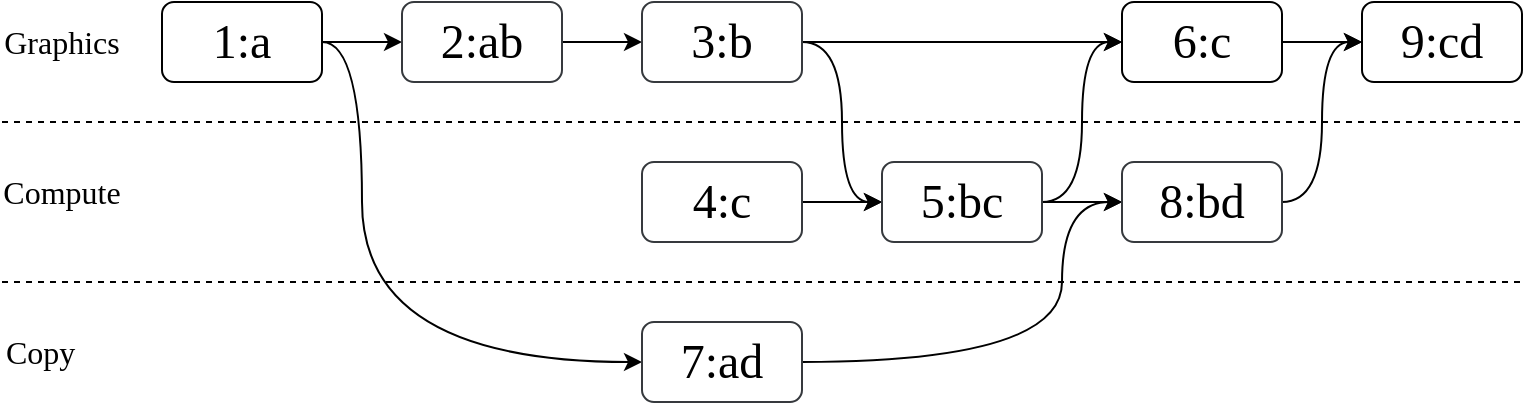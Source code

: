 <mxfile version="23.0.2" type="github">
  <diagram name="第 1 页" id="9Wy57vLdWNZvY6cCVtTI">
    <mxGraphModel dx="2714" dy="1469" grid="1" gridSize="10" guides="1" tooltips="1" connect="1" arrows="1" fold="1" page="1" pageScale="1" pageWidth="1169" pageHeight="827" math="0" shadow="0">
      <root>
        <mxCell id="0" />
        <mxCell id="1" parent="0" />
        <mxCell id="MBymmYlp3hh2KS27ztZ8-3" value="" style="edgeStyle=orthogonalEdgeStyle;rounded=0;orthogonalLoop=1;jettySize=auto;html=1;" parent="1" source="MBymmYlp3hh2KS27ztZ8-1" target="MBymmYlp3hh2KS27ztZ8-2" edge="1">
          <mxGeometry relative="1" as="geometry" />
        </mxCell>
        <mxCell id="e2LnPuanKAm1eNY4E1Dq-16" style="edgeStyle=orthogonalEdgeStyle;rounded=0;orthogonalLoop=1;jettySize=auto;html=1;exitX=1;exitY=0.5;exitDx=0;exitDy=0;entryX=0;entryY=0.5;entryDx=0;entryDy=0;curved=1;" parent="1" source="MBymmYlp3hh2KS27ztZ8-1" target="e2LnPuanKAm1eNY4E1Dq-3" edge="1">
          <mxGeometry relative="1" as="geometry">
            <Array as="points">
              <mxPoint x="300" y="180" />
              <mxPoint x="300" y="340" />
            </Array>
          </mxGeometry>
        </mxCell>
        <mxCell id="MBymmYlp3hh2KS27ztZ8-1" value="1:a" style="rounded=1;whiteSpace=wrap;html=1;fontFamily=Times New Roman;fontSize=24;" parent="1" vertex="1">
          <mxGeometry x="200" y="160" width="80" height="40" as="geometry" />
        </mxCell>
        <mxCell id="MBymmYlp3hh2KS27ztZ8-5" value="" style="edgeStyle=orthogonalEdgeStyle;rounded=0;orthogonalLoop=1;jettySize=auto;html=1;" parent="1" source="MBymmYlp3hh2KS27ztZ8-2" target="MBymmYlp3hh2KS27ztZ8-4" edge="1">
          <mxGeometry relative="1" as="geometry" />
        </mxCell>
        <mxCell id="MBymmYlp3hh2KS27ztZ8-2" value="2:ab" style="rounded=1;whiteSpace=wrap;html=1;fontFamily=Times New Roman;fontSize=24;labelBackgroundColor=none;fillColor=none;strokeColor=#36393d;" parent="1" vertex="1">
          <mxGeometry x="320" y="160" width="80" height="40" as="geometry" />
        </mxCell>
        <mxCell id="MBymmYlp3hh2KS27ztZ8-7" value="" style="edgeStyle=orthogonalEdgeStyle;rounded=0;orthogonalLoop=1;jettySize=auto;html=1;" parent="1" source="MBymmYlp3hh2KS27ztZ8-4" target="MBymmYlp3hh2KS27ztZ8-6" edge="1">
          <mxGeometry relative="1" as="geometry" />
        </mxCell>
        <mxCell id="e2LnPuanKAm1eNY4E1Dq-8" style="edgeStyle=orthogonalEdgeStyle;rounded=0;orthogonalLoop=1;jettySize=auto;html=1;exitX=1;exitY=0.5;exitDx=0;exitDy=0;entryX=0;entryY=0.5;entryDx=0;entryDy=0;curved=1;" parent="1" source="MBymmYlp3hh2KS27ztZ8-4" target="MBymmYlp3hh2KS27ztZ8-9" edge="1">
          <mxGeometry relative="1" as="geometry" />
        </mxCell>
        <mxCell id="MBymmYlp3hh2KS27ztZ8-4" value="3:b" style="rounded=1;whiteSpace=wrap;html=1;fontFamily=Times New Roman;fontSize=24;fillColor=none;strokeColor=#36393d;" parent="1" vertex="1">
          <mxGeometry x="440" y="160" width="80" height="40" as="geometry" />
        </mxCell>
        <mxCell id="e2LnPuanKAm1eNY4E1Dq-11" value="" style="edgeStyle=orthogonalEdgeStyle;rounded=0;orthogonalLoop=1;jettySize=auto;html=1;" parent="1" source="MBymmYlp3hh2KS27ztZ8-6" target="e2LnPuanKAm1eNY4E1Dq-7" edge="1">
          <mxGeometry relative="1" as="geometry" />
        </mxCell>
        <mxCell id="MBymmYlp3hh2KS27ztZ8-6" value="6:c" style="rounded=1;whiteSpace=wrap;html=1;fontFamily=Times New Roman;fontSize=24;" parent="1" vertex="1">
          <mxGeometry x="680" y="160" width="80" height="40" as="geometry" />
        </mxCell>
        <mxCell id="MBymmYlp3hh2KS27ztZ8-10" value="" style="edgeStyle=orthogonalEdgeStyle;rounded=0;orthogonalLoop=1;jettySize=auto;html=1;" parent="1" source="MBymmYlp3hh2KS27ztZ8-8" target="MBymmYlp3hh2KS27ztZ8-9" edge="1">
          <mxGeometry relative="1" as="geometry" />
        </mxCell>
        <mxCell id="MBymmYlp3hh2KS27ztZ8-8" value="4:c" style="rounded=1;whiteSpace=wrap;html=1;fontFamily=Times New Roman;fontSize=24;fillColor=none;strokeColor=#36393d;" parent="1" vertex="1">
          <mxGeometry x="440" y="240" width="80" height="40" as="geometry" />
        </mxCell>
        <mxCell id="MBymmYlp3hh2KS27ztZ8-13" style="edgeStyle=orthogonalEdgeStyle;rounded=0;orthogonalLoop=1;jettySize=auto;html=1;entryX=0;entryY=0.5;entryDx=0;entryDy=0;curved=1;" parent="1" source="MBymmYlp3hh2KS27ztZ8-9" target="MBymmYlp3hh2KS27ztZ8-6" edge="1">
          <mxGeometry relative="1" as="geometry" />
        </mxCell>
        <mxCell id="e2LnPuanKAm1eNY4E1Dq-12" value="" style="edgeStyle=orthogonalEdgeStyle;rounded=0;orthogonalLoop=1;jettySize=auto;html=1;" parent="1" source="MBymmYlp3hh2KS27ztZ8-9" target="e2LnPuanKAm1eNY4E1Dq-10" edge="1">
          <mxGeometry relative="1" as="geometry" />
        </mxCell>
        <mxCell id="MBymmYlp3hh2KS27ztZ8-9" value="5:bc" style="rounded=1;whiteSpace=wrap;html=1;fontFamily=Times New Roman;fontSize=24;fillColor=none;strokeColor=#36393d;" parent="1" vertex="1">
          <mxGeometry x="560" y="240" width="80" height="40" as="geometry" />
        </mxCell>
        <mxCell id="MBymmYlp3hh2KS27ztZ8-15" value="" style="endArrow=none;dashed=1;html=1;rounded=0;" parent="1" edge="1">
          <mxGeometry width="50" height="50" relative="1" as="geometry">
            <mxPoint x="120" y="220" as="sourcePoint" />
            <mxPoint x="880" y="220" as="targetPoint" />
          </mxGeometry>
        </mxCell>
        <mxCell id="MBymmYlp3hh2KS27ztZ8-16" value="Graphics" style="text;html=1;strokeColor=none;fillColor=none;align=center;verticalAlign=middle;whiteSpace=wrap;rounded=0;fontFamily=Times New Roman;fontSize=16;" parent="1" vertex="1">
          <mxGeometry x="120" y="165" width="60" height="30" as="geometry" />
        </mxCell>
        <mxCell id="MBymmYlp3hh2KS27ztZ8-17" value="Compute" style="text;html=1;strokeColor=none;fillColor=none;align=center;verticalAlign=middle;whiteSpace=wrap;rounded=0;fontFamily=Times New Roman;fontSize=16;" parent="1" vertex="1">
          <mxGeometry x="120" y="240" width="60" height="30" as="geometry" />
        </mxCell>
        <mxCell id="e2LnPuanKAm1eNY4E1Dq-14" style="edgeStyle=orthogonalEdgeStyle;rounded=0;orthogonalLoop=1;jettySize=auto;html=1;entryX=0;entryY=0.5;entryDx=0;entryDy=0;curved=1;" parent="1" source="e2LnPuanKAm1eNY4E1Dq-3" target="e2LnPuanKAm1eNY4E1Dq-10" edge="1">
          <mxGeometry relative="1" as="geometry">
            <Array as="points">
              <mxPoint x="650" y="340" />
              <mxPoint x="650" y="260" />
            </Array>
          </mxGeometry>
        </mxCell>
        <mxCell id="e2LnPuanKAm1eNY4E1Dq-3" value="7:ad" style="rounded=1;whiteSpace=wrap;html=1;fontFamily=Times New Roman;fontSize=24;fillColor=none;strokeColor=#36393d;" parent="1" vertex="1">
          <mxGeometry x="440" y="320" width="80" height="40" as="geometry" />
        </mxCell>
        <mxCell id="e2LnPuanKAm1eNY4E1Dq-4" value="" style="endArrow=none;dashed=1;html=1;rounded=0;" parent="1" edge="1">
          <mxGeometry width="50" height="50" relative="1" as="geometry">
            <mxPoint x="120" y="300" as="sourcePoint" />
            <mxPoint x="880" y="300" as="targetPoint" />
          </mxGeometry>
        </mxCell>
        <mxCell id="e2LnPuanKAm1eNY4E1Dq-5" value="Copy" style="text;html=1;strokeColor=none;fillColor=none;align=left;verticalAlign=middle;whiteSpace=wrap;rounded=0;fontFamily=Times New Roman;fontSize=16;" parent="1" vertex="1">
          <mxGeometry x="120" y="320" width="60" height="30" as="geometry" />
        </mxCell>
        <mxCell id="e2LnPuanKAm1eNY4E1Dq-7" value="9:cd" style="rounded=1;whiteSpace=wrap;html=1;fontFamily=Times New Roman;fontSize=24;" parent="1" vertex="1">
          <mxGeometry x="800" y="160" width="80" height="40" as="geometry" />
        </mxCell>
        <mxCell id="e2LnPuanKAm1eNY4E1Dq-13" style="edgeStyle=orthogonalEdgeStyle;rounded=0;orthogonalLoop=1;jettySize=auto;html=1;entryX=0;entryY=0.5;entryDx=0;entryDy=0;curved=1;" parent="1" source="e2LnPuanKAm1eNY4E1Dq-10" target="e2LnPuanKAm1eNY4E1Dq-7" edge="1">
          <mxGeometry relative="1" as="geometry" />
        </mxCell>
        <mxCell id="e2LnPuanKAm1eNY4E1Dq-10" value="8:bd" style="rounded=1;whiteSpace=wrap;html=1;fontFamily=Times New Roman;fontSize=24;fillColor=none;strokeColor=#36393d;" parent="1" vertex="1">
          <mxGeometry x="680" y="240" width="80" height="40" as="geometry" />
        </mxCell>
      </root>
    </mxGraphModel>
  </diagram>
</mxfile>
